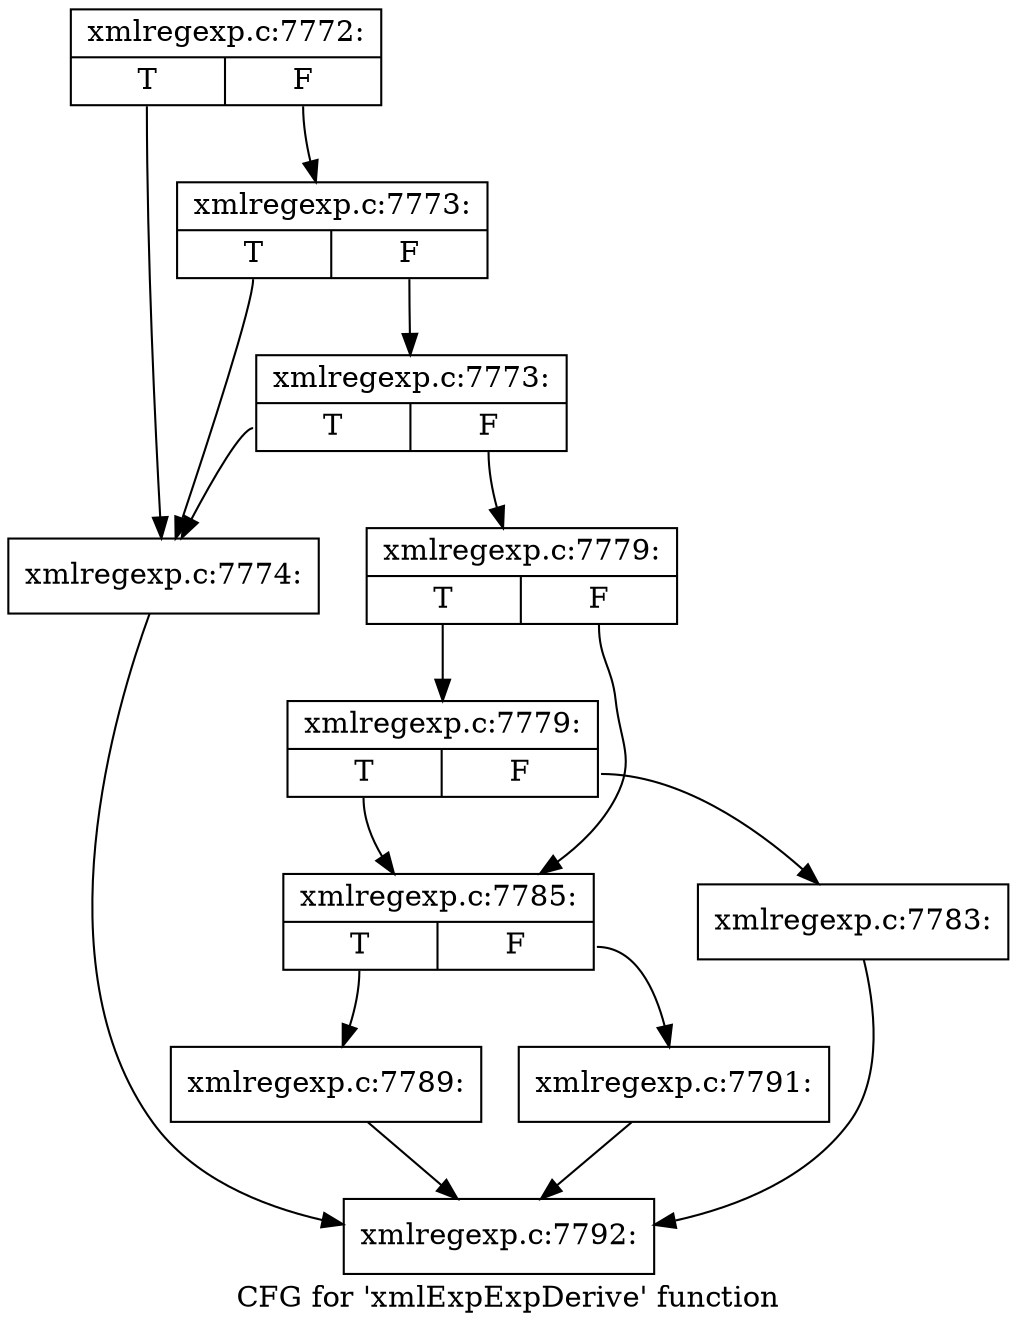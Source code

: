 digraph "CFG for 'xmlExpExpDerive' function" {
	label="CFG for 'xmlExpExpDerive' function";

	Node0x41aa0f0 [shape=record,label="{xmlregexp.c:7772:|{<s0>T|<s1>F}}"];
	Node0x41aa0f0:s0 -> Node0x41a9fe0;
	Node0x41aa0f0:s1 -> Node0x41c7840;
	Node0x41c7840 [shape=record,label="{xmlregexp.c:7773:|{<s0>T|<s1>F}}"];
	Node0x41c7840:s0 -> Node0x41a9fe0;
	Node0x41c7840:s1 -> Node0x41aa080;
	Node0x41aa080 [shape=record,label="{xmlregexp.c:7773:|{<s0>T|<s1>F}}"];
	Node0x41aa080:s0 -> Node0x41a9fe0;
	Node0x41aa080:s1 -> Node0x41aa030;
	Node0x41a9fe0 [shape=record,label="{xmlregexp.c:7774:}"];
	Node0x41a9fe0 -> Node0x40c0d00;
	Node0x41aa030 [shape=record,label="{xmlregexp.c:7779:|{<s0>T|<s1>F}}"];
	Node0x41aa030:s0 -> Node0x41c81a0;
	Node0x41aa030:s1 -> Node0x41c8150;
	Node0x41c81a0 [shape=record,label="{xmlregexp.c:7779:|{<s0>T|<s1>F}}"];
	Node0x41c81a0:s0 -> Node0x41c8150;
	Node0x41c81a0:s1 -> Node0x41c8100;
	Node0x41c8100 [shape=record,label="{xmlregexp.c:7783:}"];
	Node0x41c8100 -> Node0x40c0d00;
	Node0x41c8150 [shape=record,label="{xmlregexp.c:7785:|{<s0>T|<s1>F}}"];
	Node0x41c8150:s0 -> Node0x41c8cc0;
	Node0x41c8150:s1 -> Node0x41c8d10;
	Node0x41c8cc0 [shape=record,label="{xmlregexp.c:7789:}"];
	Node0x41c8cc0 -> Node0x40c0d00;
	Node0x41c8d10 [shape=record,label="{xmlregexp.c:7791:}"];
	Node0x41c8d10 -> Node0x40c0d00;
	Node0x40c0d00 [shape=record,label="{xmlregexp.c:7792:}"];
}
